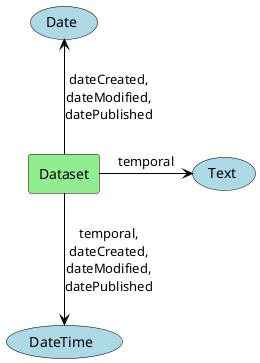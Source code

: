 @startuml

!define Class agent
!define Property usecase

skinparam Property {
BackgroundColor LightBlue
BorderColor Black
  ArrowColor Black
  linetype Ortho
}

skinparam Class {
BackgroundColor LightGreen
BorderColor Black
ArrowColor Black
linetype Ortho
}

Class Dataset



Dataset -right-> (Text) : "temporal"
Dataset -down-> (DateTime) : "temporal,\ndateCreated,\ndateModified,\ndatePublished"

Dataset -up-> (Date) : "dateCreated,\ndateModified,\ndatePublished"



@enduml